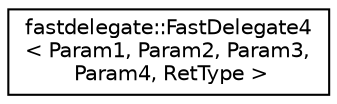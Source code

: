 digraph "Graphical Class Hierarchy"
{
 // INTERACTIVE_SVG=YES
  edge [fontname="Helvetica",fontsize="10",labelfontname="Helvetica",labelfontsize="10"];
  node [fontname="Helvetica",fontsize="10",shape=record];
  rankdir="LR";
  Node1 [label="fastdelegate::FastDelegate4\l\< Param1, Param2, Param3,\l Param4, RetType \>",height=0.2,width=0.4,color="black", fillcolor="white", style="filled",URL="$classfastdelegate_1_1FastDelegate4.html"];
}
